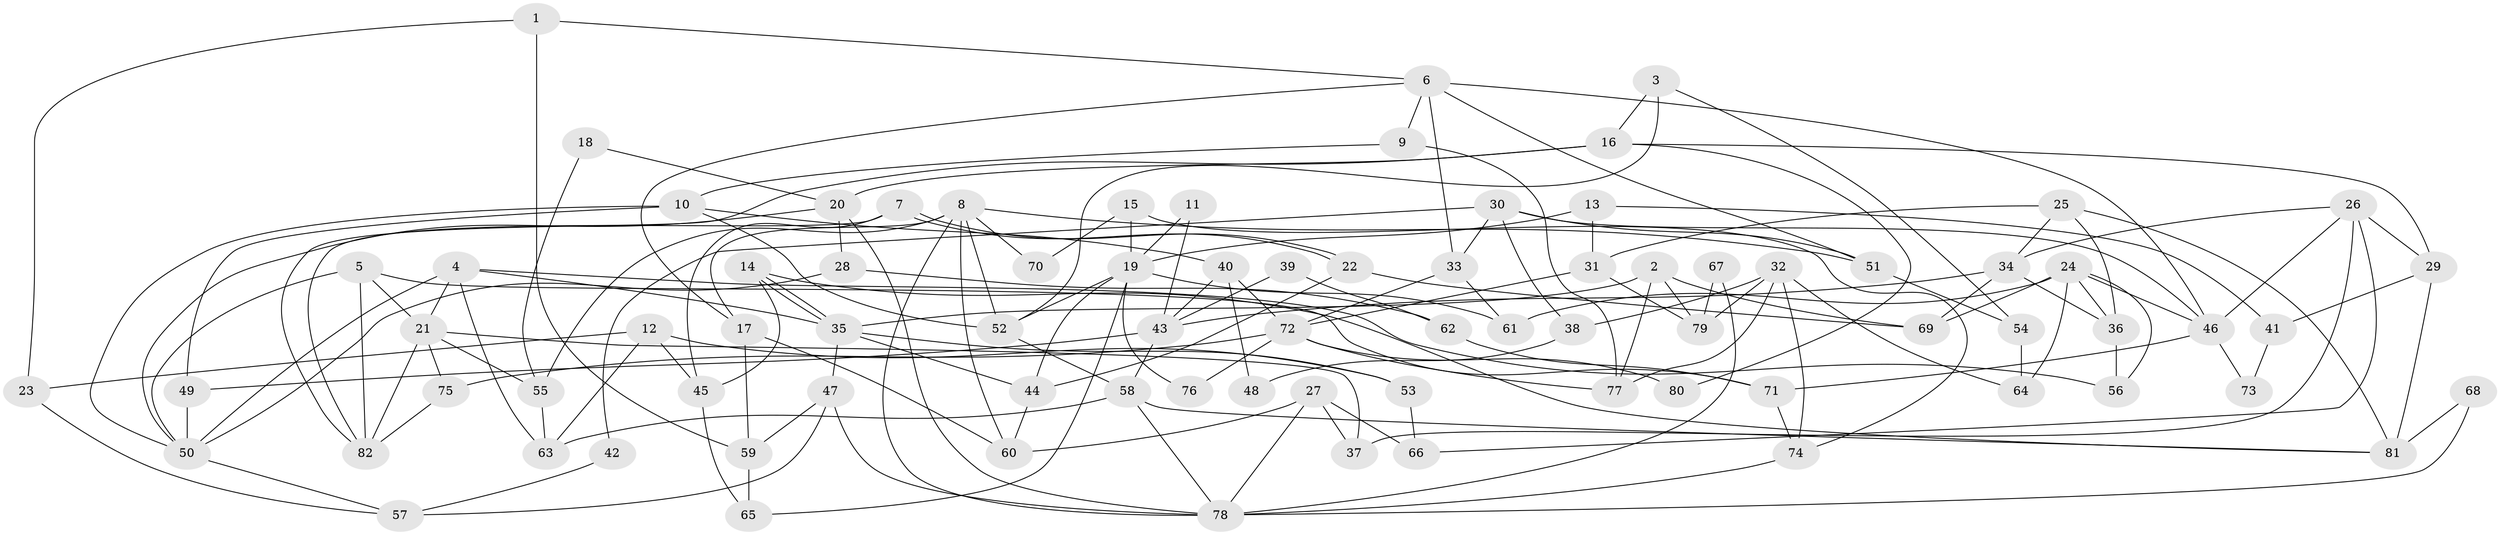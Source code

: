 // coarse degree distribution, {3: 0.11764705882352941, 6: 0.13725490196078433, 7: 0.1568627450980392, 9: 0.058823529411764705, 4: 0.2549019607843137, 5: 0.09803921568627451, 8: 0.0196078431372549, 2: 0.13725490196078433, 10: 0.0196078431372549}
// Generated by graph-tools (version 1.1) at 2025/52/02/27/25 19:52:09]
// undirected, 82 vertices, 164 edges
graph export_dot {
graph [start="1"]
  node [color=gray90,style=filled];
  1;
  2;
  3;
  4;
  5;
  6;
  7;
  8;
  9;
  10;
  11;
  12;
  13;
  14;
  15;
  16;
  17;
  18;
  19;
  20;
  21;
  22;
  23;
  24;
  25;
  26;
  27;
  28;
  29;
  30;
  31;
  32;
  33;
  34;
  35;
  36;
  37;
  38;
  39;
  40;
  41;
  42;
  43;
  44;
  45;
  46;
  47;
  48;
  49;
  50;
  51;
  52;
  53;
  54;
  55;
  56;
  57;
  58;
  59;
  60;
  61;
  62;
  63;
  64;
  65;
  66;
  67;
  68;
  69;
  70;
  71;
  72;
  73;
  74;
  75;
  76;
  77;
  78;
  79;
  80;
  81;
  82;
  1 -- 23;
  1 -- 59;
  1 -- 6;
  2 -- 69;
  2 -- 35;
  2 -- 77;
  2 -- 79;
  3 -- 54;
  3 -- 52;
  3 -- 16;
  4 -- 35;
  4 -- 21;
  4 -- 50;
  4 -- 56;
  4 -- 63;
  5 -- 21;
  5 -- 50;
  5 -- 71;
  5 -- 82;
  6 -- 17;
  6 -- 9;
  6 -- 33;
  6 -- 46;
  6 -- 51;
  7 -- 22;
  7 -- 22;
  7 -- 82;
  7 -- 45;
  8 -- 52;
  8 -- 78;
  8 -- 17;
  8 -- 51;
  8 -- 55;
  8 -- 60;
  8 -- 70;
  9 -- 77;
  9 -- 10;
  10 -- 40;
  10 -- 49;
  10 -- 50;
  10 -- 52;
  11 -- 19;
  11 -- 43;
  12 -- 45;
  12 -- 63;
  12 -- 23;
  12 -- 53;
  13 -- 31;
  13 -- 19;
  13 -- 41;
  14 -- 45;
  14 -- 35;
  14 -- 35;
  14 -- 81;
  15 -- 74;
  15 -- 19;
  15 -- 70;
  16 -- 20;
  16 -- 29;
  16 -- 80;
  16 -- 82;
  17 -- 60;
  17 -- 59;
  18 -- 20;
  18 -- 55;
  19 -- 61;
  19 -- 44;
  19 -- 52;
  19 -- 65;
  19 -- 76;
  20 -- 78;
  20 -- 50;
  20 -- 28;
  21 -- 82;
  21 -- 55;
  21 -- 37;
  21 -- 75;
  22 -- 69;
  22 -- 44;
  23 -- 57;
  24 -- 36;
  24 -- 46;
  24 -- 56;
  24 -- 61;
  24 -- 64;
  24 -- 69;
  25 -- 34;
  25 -- 81;
  25 -- 31;
  25 -- 36;
  26 -- 34;
  26 -- 46;
  26 -- 29;
  26 -- 37;
  26 -- 66;
  27 -- 37;
  27 -- 66;
  27 -- 60;
  27 -- 78;
  28 -- 50;
  28 -- 62;
  29 -- 41;
  29 -- 81;
  30 -- 46;
  30 -- 51;
  30 -- 33;
  30 -- 38;
  30 -- 42;
  31 -- 72;
  31 -- 79;
  32 -- 77;
  32 -- 79;
  32 -- 38;
  32 -- 64;
  32 -- 74;
  33 -- 61;
  33 -- 72;
  34 -- 36;
  34 -- 43;
  34 -- 69;
  35 -- 44;
  35 -- 47;
  35 -- 53;
  36 -- 56;
  38 -- 48;
  39 -- 62;
  39 -- 43;
  40 -- 43;
  40 -- 72;
  40 -- 48;
  41 -- 73;
  42 -- 57;
  43 -- 58;
  43 -- 49;
  44 -- 60;
  45 -- 65;
  46 -- 71;
  46 -- 73;
  47 -- 78;
  47 -- 57;
  47 -- 59;
  49 -- 50;
  50 -- 57;
  51 -- 54;
  52 -- 58;
  53 -- 66;
  54 -- 64;
  55 -- 63;
  58 -- 81;
  58 -- 63;
  58 -- 78;
  59 -- 65;
  62 -- 71;
  67 -- 79;
  67 -- 78;
  68 -- 81;
  68 -- 78;
  71 -- 74;
  72 -- 75;
  72 -- 76;
  72 -- 77;
  72 -- 80;
  74 -- 78;
  75 -- 82;
}
